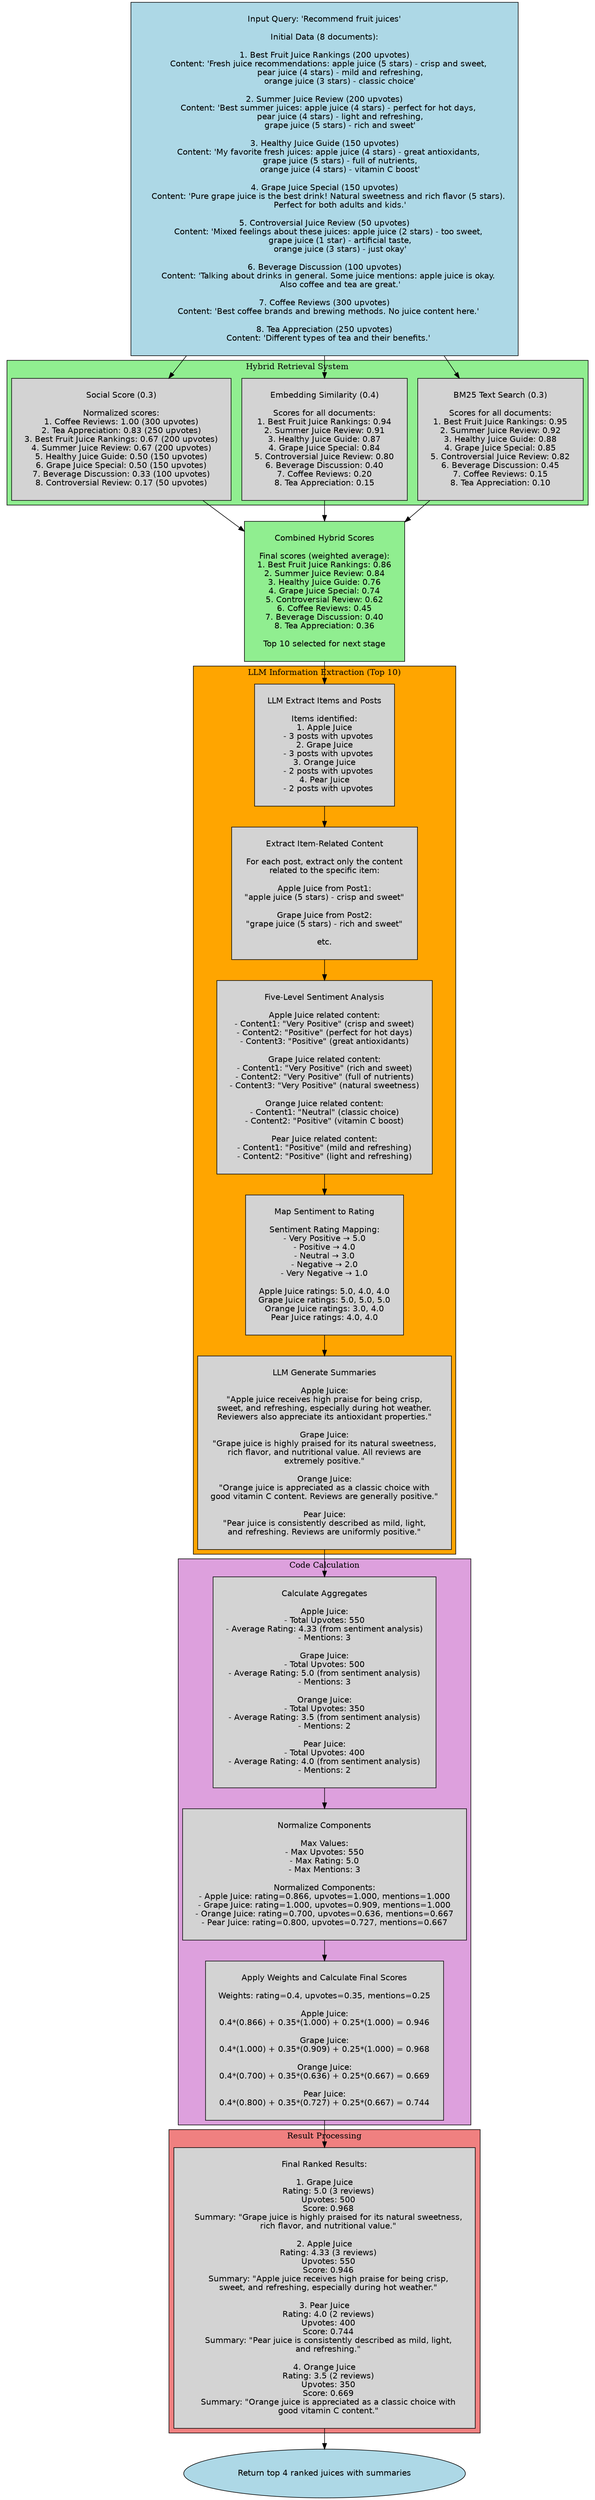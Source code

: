 digraph Flowchart {
  rankdir=TB;
  node [style=filled, fontname=Helvetica, margin=0.3];
  
  // Input with all 8 documents
  Input [label="Input Query: 'Recommend fruit juices'\n\nInitial Data (8 documents):\n
1. Best Fruit Juice Rankings (200 upvotes)\n   Content: 'Fresh juice recommendations: apple juice (5 stars) - crisp and sweet,\n            pear juice (4 stars) - mild and refreshing,\n            orange juice (3 stars) - classic choice'\n
2. Summer Juice Review (200 upvotes)\n   Content: 'Best summer juices: apple juice (4 stars) - perfect for hot days,\n            pear juice (4 stars) - light and refreshing,\n            grape juice (5 stars) - rich and sweet'\n
3. Healthy Juice Guide (150 upvotes)\n   Content: 'My favorite fresh juices: apple juice (4 stars) - great antioxidants,\n            grape juice (5 stars) - full of nutrients,\n            orange juice (4 stars) - vitamin C boost'\n
4. Grape Juice Special (150 upvotes)\n   Content: 'Pure grape juice is the best drink! Natural sweetness and rich flavor (5 stars).\n            Perfect for both adults and kids.'\n
5. Controversial Juice Review (50 upvotes)\n   Content: 'Mixed feelings about these juices: apple juice (2 stars) - too sweet,\n            grape juice (1 star) - artificial taste,\n            orange juice (3 stars) - just okay'\n
6. Beverage Discussion (100 upvotes)\n   Content: 'Talking about drinks in general. Some juice mentions: apple juice is okay.\n            Also coffee and tea are great.'\n
7. Coffee Reviews (300 upvotes)\n   Content: 'Best coffee brands and brewing methods. No juice content here.'\n
8. Tea Appreciation (250 upvotes)\n   Content: 'Different types of tea and their benefits.'", 
   shape=box, fillcolor=lightblue];

  // Hybrid Retrieval System
  subgraph cluster_hybrid {
    label="Hybrid Retrieval System";
    style=filled;
    fillcolor=lightgreen;
    
    BM25 [label="BM25 Text Search (0.3)\n\nScores for all documents:\n1. Best Fruit Juice Rankings: 0.95\n2. Summer Juice Review: 0.92\n3. Healthy Juice Guide: 0.88\n4. Grape Juice Special: 0.85\n5. Controversial Juice Review: 0.82\n6. Beverage Discussion: 0.45\n7. Coffee Reviews: 0.15\n8. Tea Appreciation: 0.10", shape=box];
    
    Embedding [label="Embedding Similarity (0.4)\n\nScores for all documents:\n1. Best Fruit Juice Rankings: 0.94\n2. Summer Juice Review: 0.91\n3. Healthy Juice Guide: 0.87\n4. Grape Juice Special: 0.84\n5. Controversial Juice Review: 0.80\n6. Beverage Discussion: 0.40\n7. Coffee Reviews: 0.20\n8. Tea Appreciation: 0.15", shape=box];
    
    Social [label="Social Score (0.3)\n\nNormalized scores:\n1. Coffee Reviews: 1.00 (300 upvotes)\n2. Tea Appreciation: 0.83 (250 upvotes)\n3. Best Fruit Juice Rankings: 0.67 (200 upvotes)\n4. Summer Juice Review: 0.67 (200 upvotes)\n5. Healthy Juice Guide: 0.50 (150 upvotes)\n6. Grape Juice Special: 0.50 (150 upvotes)\n7. Beverage Discussion: 0.33 (100 upvotes)\n8. Controversial Review: 0.17 (50 upvotes)", shape=box];
  }

  // Combined Scores
  Combine [label="Combined Hybrid Scores\n\nFinal scores (weighted average):\n1. Best Fruit Juice Rankings: 0.86\n2. Summer Juice Review: 0.84\n3. Healthy Juice Guide: 0.76\n4. Grape Juice Special: 0.74\n5. Controversial Review: 0.62\n6. Coffee Reviews: 0.45\n7. Beverage Discussion: 0.40\n8. Tea Appreciation: 0.36\n\nTop 10 selected for next stage", shape=box, fillcolor=lightgreen];

  // Content Processing - LLM Extraction
  subgraph cluster_llm_extraction {
    label="LLM Information Extraction (Top 10)";
    style=filled;
    fillcolor=orange;
    
    Extract [label="LLM Extract Items and Posts\n\nItems identified:\n1. Apple Juice\n   - 3 posts with upvotes\n2. Grape Juice\n   - 3 posts with upvotes\n3. Orange Juice\n   - 2 posts with upvotes\n4. Pear Juice\n   - 2 posts with upvotes", shape=box];
    
    Extract_Content [label="Extract Item-Related Content\n\nFor each post, extract only the content\nrelated to the specific item:\n\nApple Juice from Post1:\n\"apple juice (5 stars) - crisp and sweet\"\n\nGrape Juice from Post2:\n\"grape juice (5 stars) - rich and sweet\"\n\netc.", shape=box];
    
    Sentiment [label="Five-Level Sentiment Analysis\n\nApple Juice related content:\n- Content1: \"Very Positive\" (crisp and sweet)\n- Content2: \"Positive\" (perfect for hot days)\n- Content3: \"Positive\" (great antioxidants)\n\nGrape Juice related content:\n- Content1: \"Very Positive\" (rich and sweet)\n- Content2: \"Very Positive\" (full of nutrients)\n- Content3: \"Very Positive\" (natural sweetness)\n\nOrange Juice related content:\n- Content1: \"Neutral\" (classic choice)\n- Content2: \"Positive\" (vitamin C boost)\n\nPear Juice related content:\n- Content1: \"Positive\" (mild and refreshing)\n- Content2: \"Positive\" (light and refreshing)", shape=box];
    
    Rating_Mapping [label="Map Sentiment to Rating\n\nSentiment Rating Mapping:\n- Very Positive → 5.0\n- Positive → 4.0\n- Neutral → 3.0\n- Negative → 2.0\n- Very Negative → 1.0\n\nApple Juice ratings: 5.0, 4.0, 4.0\nGrape Juice ratings: 5.0, 5.0, 5.0\nOrange Juice ratings: 3.0, 4.0\nPear Juice ratings: 4.0, 4.0", shape=box];
    
    Summary [label="LLM Generate Summaries\n\nApple Juice:\n\"Apple juice receives high praise for being crisp,\nsweet, and refreshing, especially during hot weather.\nReviewers also appreciate its antioxidant properties.\"\n\nGrape Juice:\n\"Grape juice is highly praised for its natural sweetness,\nrich flavor, and nutritional value. All reviews are\nextremely positive.\"\n\nOrange Juice:\n\"Orange juice is appreciated as a classic choice with\ngood vitamin C content. Reviews are generally positive.\"\n\nPear Juice:\n\"Pear juice is consistently described as mild, light,\nand refreshing. Reviews are uniformly positive.\"", shape=box];
  }

  // Code Calculation
  subgraph cluster_code_calculation {
    label="Code Calculation";
    style=filled;
    fillcolor=plum;
    
    Aggregate [label="Calculate Aggregates\n\nApple Juice:\n- Total Upvotes: 550\n- Average Rating: 4.33 (from sentiment analysis)\n- Mentions: 3\n\nGrape Juice:\n- Total Upvotes: 500\n- Average Rating: 5.0 (from sentiment analysis)\n- Mentions: 3\n\nOrange Juice:\n- Total Upvotes: 350\n- Average Rating: 3.5 (from sentiment analysis)\n- Mentions: 2\n\nPear Juice:\n- Total Upvotes: 400\n- Average Rating: 4.0 (from sentiment analysis)\n- Mentions: 2", shape=box];
    
    Normalize [label="Normalize Components\n\nMax Values:\n- Max Upvotes: 550\n- Max Rating: 5.0\n- Max Mentions: 3\n\nNormalized Components:\n- Apple Juice: rating=0.866, upvotes=1.000, mentions=1.000\n- Grape Juice: rating=1.000, upvotes=0.909, mentions=1.000\n- Orange Juice: rating=0.700, upvotes=0.636, mentions=0.667\n- Pear Juice: rating=0.800, upvotes=0.727, mentions=0.667", shape=box];
    
    Final_Score [label="Apply Weights and Calculate Final Scores\n\nWeights: rating=0.4, upvotes=0.35, mentions=0.25\n\nApple Juice:\n0.4*(0.866) + 0.35*(1.000) + 0.25*(1.000) = 0.946\n\nGrape Juice:\n0.4*(1.000) + 0.35*(0.909) + 0.25*(1.000) = 0.968\n\nOrange Juice:\n0.4*(0.700) + 0.35*(0.636) + 0.25*(0.667) = 0.669\n\nPear Juice:\n0.4*(0.800) + 0.35*(0.727) + 0.25*(0.667) = 0.744", shape=box];
  }

  // Result Processing
  subgraph cluster_result {
    label="Result Processing";
    style=filled;
    fillcolor=lightcoral;
    
    Format [label="Final Ranked Results:\n\n1. Grape Juice\n   Rating: 5.0 (3 reviews)\n   Upvotes: 500\n   Score: 0.968\n   Summary: \"Grape juice is highly praised for its natural sweetness,\n   rich flavor, and nutritional value.\"\n\n2. Apple Juice\n   Rating: 4.33 (3 reviews)\n   Upvotes: 550\n   Score: 0.946\n   Summary: \"Apple juice receives high praise for being crisp,\n   sweet, and refreshing, especially during hot weather.\"\n\n3. Pear Juice\n   Rating: 4.0 (2 reviews)\n   Upvotes: 400\n   Score: 0.744\n   Summary: \"Pear juice is consistently described as mild, light,\n   and refreshing.\"\n\n4. Orange Juice\n   Rating: 3.5 (2 reviews)\n   Upvotes: 350\n   Score: 0.669\n   Summary: \"Orange juice is appreciated as a classic choice with\n   good vitamin C content.\"", shape=box];
  }

  // Connections
  Input -> BM25;
  Input -> Embedding;
  Input -> Social;
  
  BM25 -> Combine;
  Embedding -> Combine;
  Social -> Combine;
  
  Combine -> Extract;
  Extract -> Extract_Content;
  Extract_Content -> Sentiment;
  Sentiment -> Rating_Mapping;
  Rating_Mapping -> Summary;
  
  Summary -> Aggregate;
  Aggregate -> Normalize;
  Normalize -> Final_Score;
  Final_Score -> Format;
  
  Format -> Output;
  
  Output [label="Return top 4 ranked juices with summaries", shape=ellipse, fillcolor=lightblue];
}